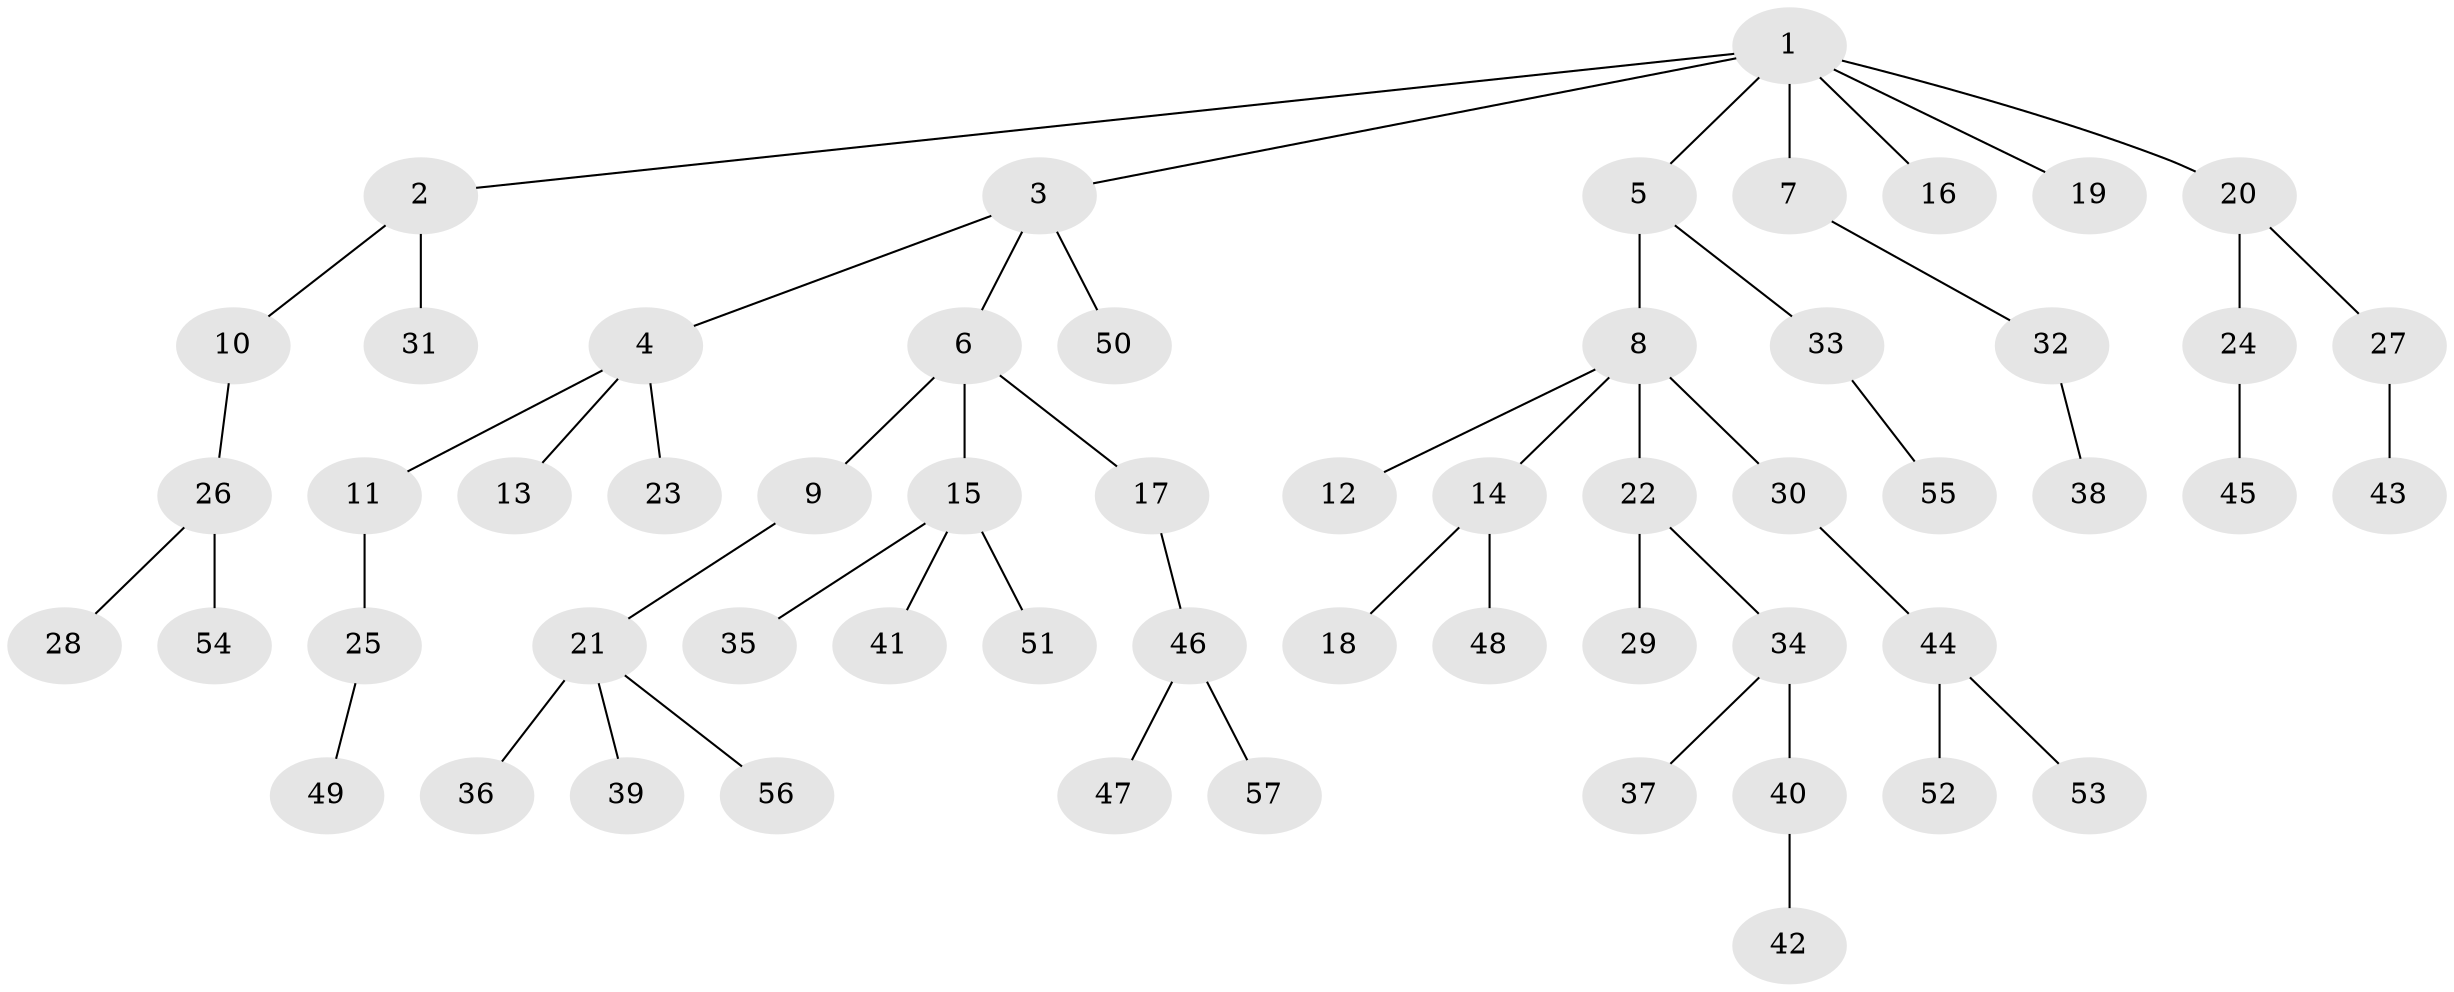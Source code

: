 // original degree distribution, {8: 0.012345679012345678, 4: 0.08641975308641975, 5: 0.024691358024691357, 3: 0.13580246913580246, 2: 0.19753086419753085, 6: 0.012345679012345678, 1: 0.5308641975308642}
// Generated by graph-tools (version 1.1) at 2025/51/03/04/25 22:51:38]
// undirected, 57 vertices, 56 edges
graph export_dot {
  node [color=gray90,style=filled];
  1;
  2;
  3;
  4;
  5;
  6;
  7;
  8;
  9;
  10;
  11;
  12;
  13;
  14;
  15;
  16;
  17;
  18;
  19;
  20;
  21;
  22;
  23;
  24;
  25;
  26;
  27;
  28;
  29;
  30;
  31;
  32;
  33;
  34;
  35;
  36;
  37;
  38;
  39;
  40;
  41;
  42;
  43;
  44;
  45;
  46;
  47;
  48;
  49;
  50;
  51;
  52;
  53;
  54;
  55;
  56;
  57;
  1 -- 2 [weight=1.0];
  1 -- 3 [weight=1.0];
  1 -- 5 [weight=1.0];
  1 -- 7 [weight=1.0];
  1 -- 16 [weight=1.0];
  1 -- 19 [weight=1.0];
  1 -- 20 [weight=1.0];
  2 -- 10 [weight=1.0];
  2 -- 31 [weight=1.0];
  3 -- 4 [weight=1.0];
  3 -- 6 [weight=1.0];
  3 -- 50 [weight=1.0];
  4 -- 11 [weight=1.0];
  4 -- 13 [weight=1.0];
  4 -- 23 [weight=1.0];
  5 -- 8 [weight=1.0];
  5 -- 33 [weight=1.0];
  6 -- 9 [weight=1.0];
  6 -- 15 [weight=1.0];
  6 -- 17 [weight=1.0];
  7 -- 32 [weight=1.0];
  8 -- 12 [weight=1.0];
  8 -- 14 [weight=1.0];
  8 -- 22 [weight=1.0];
  8 -- 30 [weight=1.0];
  9 -- 21 [weight=1.0];
  10 -- 26 [weight=1.0];
  11 -- 25 [weight=1.0];
  14 -- 18 [weight=1.0];
  14 -- 48 [weight=1.0];
  15 -- 35 [weight=1.0];
  15 -- 41 [weight=1.0];
  15 -- 51 [weight=1.0];
  17 -- 46 [weight=1.0];
  20 -- 24 [weight=1.0];
  20 -- 27 [weight=1.0];
  21 -- 36 [weight=1.0];
  21 -- 39 [weight=1.0];
  21 -- 56 [weight=1.0];
  22 -- 29 [weight=1.0];
  22 -- 34 [weight=1.0];
  24 -- 45 [weight=1.0];
  25 -- 49 [weight=1.0];
  26 -- 28 [weight=1.0];
  26 -- 54 [weight=1.0];
  27 -- 43 [weight=1.0];
  30 -- 44 [weight=1.0];
  32 -- 38 [weight=1.0];
  33 -- 55 [weight=1.0];
  34 -- 37 [weight=1.0];
  34 -- 40 [weight=1.0];
  40 -- 42 [weight=1.0];
  44 -- 52 [weight=1.0];
  44 -- 53 [weight=1.0];
  46 -- 47 [weight=1.0];
  46 -- 57 [weight=1.0];
}
